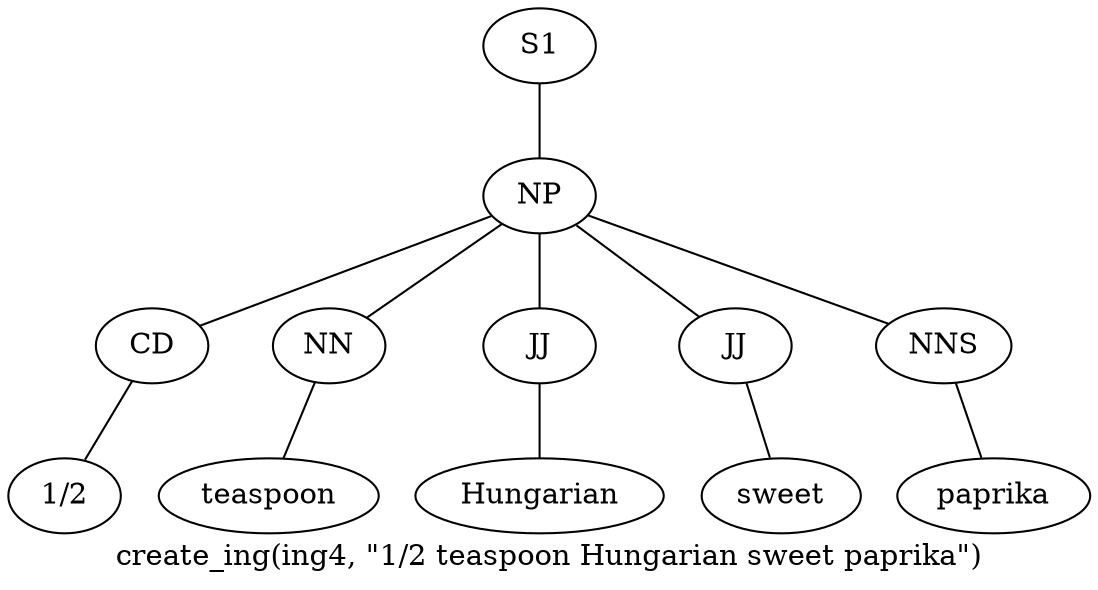 graph SyntaxGraph {
	label = "create_ing(ing4, \"1/2 teaspoon Hungarian sweet paprika\")";
	Node0 [label="S1"];
	Node1 [label="NP"];
	Node2 [label="CD"];
	Node3 [label="1/2"];
	Node4 [label="NN"];
	Node5 [label="teaspoon"];
	Node6 [label="JJ"];
	Node7 [label="Hungarian"];
	Node8 [label="JJ"];
	Node9 [label="sweet"];
	Node10 [label="NNS"];
	Node11 [label="paprika"];

	Node0 -- Node1;
	Node1 -- Node2;
	Node1 -- Node4;
	Node1 -- Node6;
	Node1 -- Node8;
	Node1 -- Node10;
	Node2 -- Node3;
	Node4 -- Node5;
	Node6 -- Node7;
	Node8 -- Node9;
	Node10 -- Node11;
}